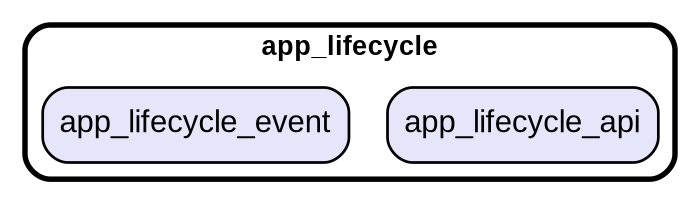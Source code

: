 digraph "" {
  graph [style=rounded fontname="Arial Black" fontsize=13 penwidth=2.6];
  node [shape=rect style="filled,rounded" fontname=Arial fontsize=15 fillcolor=Lavender penwidth=1.3];
  edge [penwidth=1.3];
  "/app_lifecycle_api.dart" [label="app_lifecycle_api"];
  "/app_lifecycle_event.dart" [label="app_lifecycle_event"];
  subgraph "cluster~" {
    label="app_lifecycle";
    "/app_lifecycle_api.dart";
    "/app_lifecycle_event.dart";
  }
}

